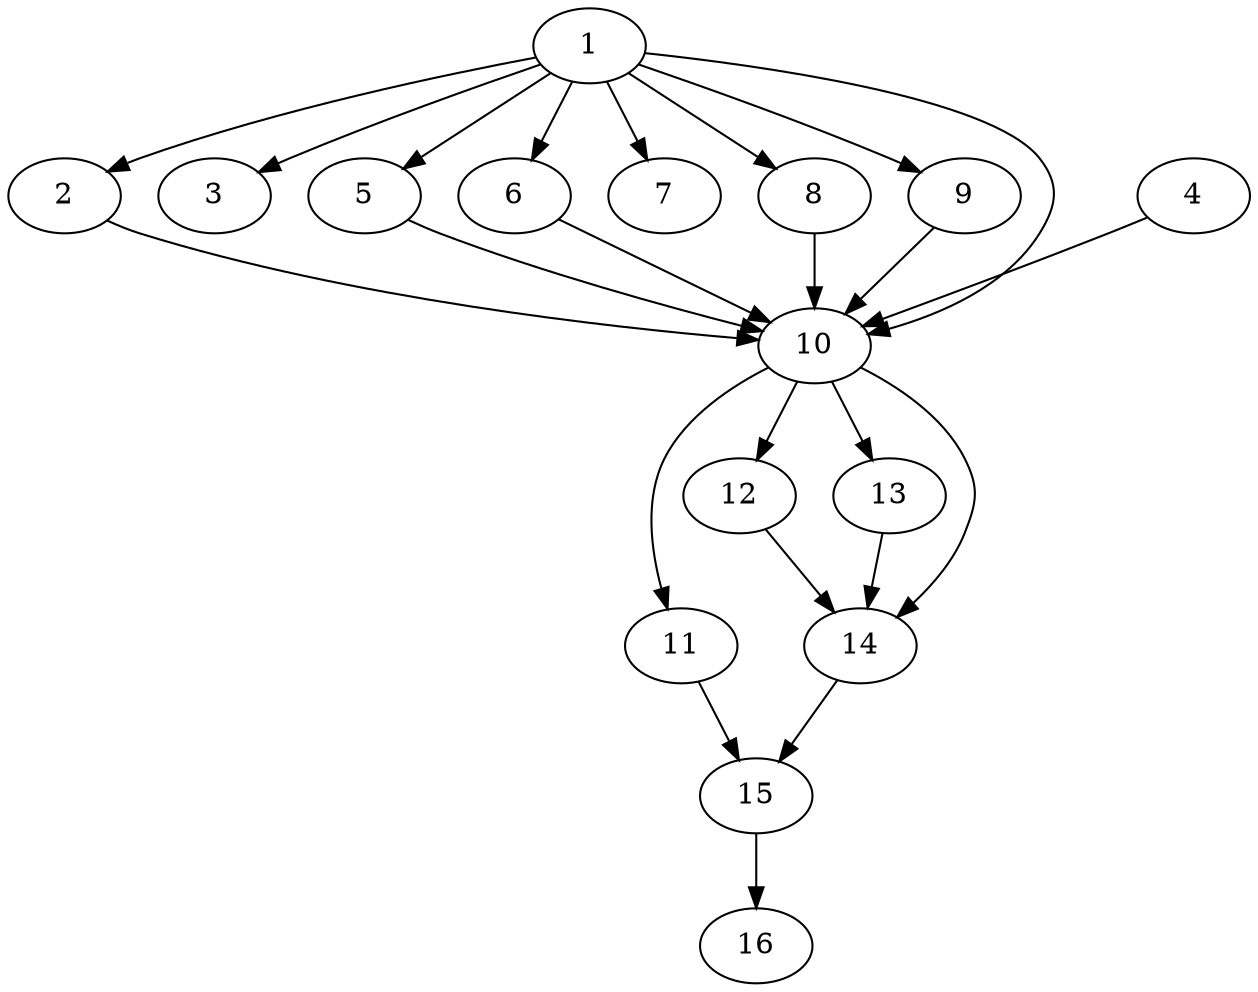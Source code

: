 digraph "16_1" {
	1	 [Weight=57];
	2	 [Weight=114];
	1 -> 2	 [Weight=10];
	3	 [Weight=143];
	1 -> 3	 [Weight=5];
	4	 [Weight=143];
	5	 [Weight=114];
	1 -> 5	 [Weight=7];
	6	 [Weight=128];
	1 -> 6	 [Weight=9];
	7	 [Weight=43];
	1 -> 7	 [Weight=7];
	8	 [Weight=43];
	1 -> 8	 [Weight=2];
	9	 [Weight=29];
	1 -> 9	 [Weight=5];
	10	 [Weight=57];
	1 -> 10 [Weight=11];
	11[Weight=43];
	10->11[Weight=12];
	12[Weight=81];
	10->12[Weight=15];
	13[Weight=67];
	10->13[Weight=8];
	14[Weight=77];
	10->14[Weight=12];
	13->14[Weight=3];
	12->14[Weight=4];
    15[Weight=17];
	14->15[Weight=3];
	11->15[Weight=5];
	16[Weight=47];
	15->16[Weight=8];
	2 -> 10	 [Weight=6];
	4 -> 10	 [Weight=5];
	5 -> 10	 [Weight=3];
	6 -> 10	 [Weight=2];
	8 -> 10	 [Weight=6];
	9 -> 10	 [Weight=7];
}